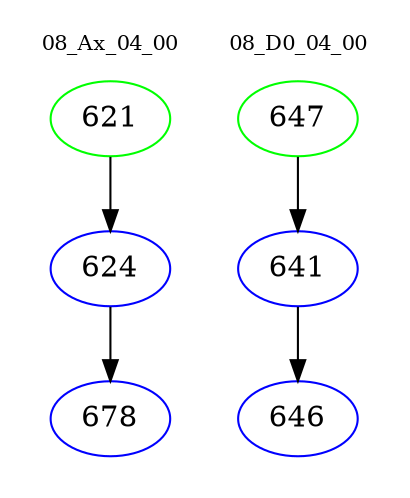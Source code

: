 digraph{
subgraph cluster_0 {
color = white
label = "08_Ax_04_00";
fontsize=10;
T0_621 [label="621", color="green"]
T0_621 -> T0_624 [color="black"]
T0_624 [label="624", color="blue"]
T0_624 -> T0_678 [color="black"]
T0_678 [label="678", color="blue"]
}
subgraph cluster_1 {
color = white
label = "08_D0_04_00";
fontsize=10;
T1_647 [label="647", color="green"]
T1_647 -> T1_641 [color="black"]
T1_641 [label="641", color="blue"]
T1_641 -> T1_646 [color="black"]
T1_646 [label="646", color="blue"]
}
}
